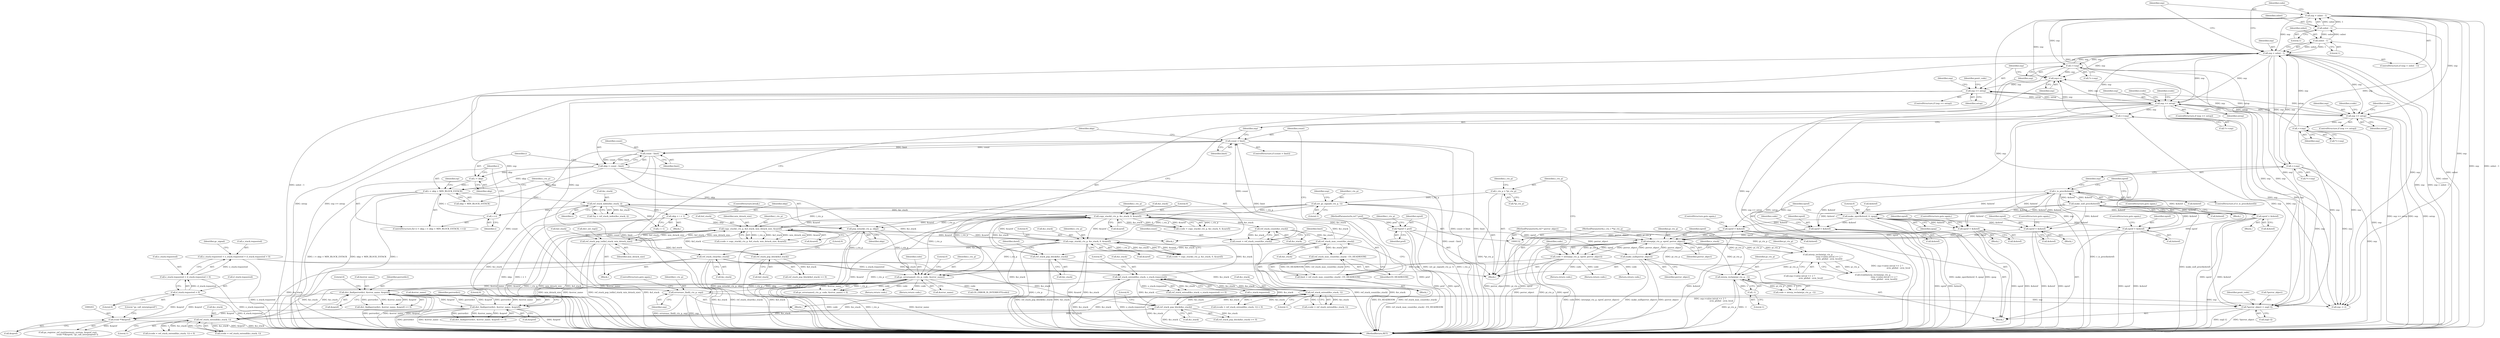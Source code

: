 digraph "0_ghostscript_b575e1ec42cc86f6a58c603f2a88fcc2af699cc8@array" {
"1000284" [label="(Call,*perror_object = osp[-1])"];
"1000376" [label="(Call,osp = osbot - 1)"];
"1000378" [label="(Call,osbot - 1)"];
"1000373" [label="(Call,osbot - 1)"];
"1000598" [label="(Call,++osp)"];
"1000371" [label="(Call,osp < osbot - 1)"];
"1000567" [label="(Call,++osp)"];
"1000448" [label="(Call,osp >= ostop)"];
"1000688" [label="(Call,osp >= ostop)"];
"1000685" [label="(Call,osp++)"];
"1000423" [label="(Call,++osp)"];
"1000386" [label="(Call,osp >= ostop)"];
"1000541" [label="(Call,++osp)"];
"1000703" [label="(Call,errorexec_find(i_ctx_p, osp))"];
"1000628" [label="(Call,gs_errorname(i_ctx_p, code, &error_name))"];
"1000403" [label="(Call,copy_stack(i_ctx_p, &d_stack, min_dstack_size, &saref))"];
"1000263" [label="(Call,set_gc_signal(i_ctx_p, 1))"];
"1000234" [label="(Call,i_ctx_p = *pi_ctx_p)"];
"1000430" [label="(Call,ref_stack_pop_block(&d_stack))"];
"1000416" [label="(Call,ref_stack_pop_to(&d_stack, min_dstack_size))"];
"1000465" [label="(Call,copy_stack(i_ctx_p, &e_stack, 0, &saref))"];
"1000325" [label="(Call,ref_stack_pop_block(&e_stack))"];
"1000520" [label="(Call,ref_stack_index(&e_stack, i))"];
"1000489" [label="(Call,ref_stack_max_count(&e_stack))"];
"1000482" [label="(Call,ref_stack_count(&e_stack))"];
"1000509" [label="(Call,i < skip + MIN_BLOCK_ESTACK)"];
"1000506" [label="(Call,i = skip)"];
"1000499" [label="(Call,skip = count - limit)"];
"1000501" [label="(Call,count - limit)"];
"1000494" [label="(Call,count > limit)"];
"1000480" [label="(Call,count = ref_stack_count(&e_stack))"];
"1000486" [label="(Call,limit = ref_stack_max_count(&e_stack) - ES_HEADROOM)"];
"1000488" [label="(Call,ref_stack_max_count(&e_stack) - ES_HEADROOM)"];
"1000514" [label="(Call,++i)"];
"1000580" [label="(Call,copy_stack(i_ctx_p, &o_stack, 0, &saref))"];
"1000548" [label="(Call,ref_stack_extend(&o_stack, o_stack.requested))"];
"1000456" [label="(Call,ref_stack_extend(&o_stack, 1))"];
"1000593" [label="(Call,ref_stack_clear(&o_stack))"];
"1000605" [label="(Call,ref_stack_pop_block(&o_stack))"];
"1000394" [label="(Call,ref_stack_extend(&o_stack, 1))"];
"1000176" [label="(Call,o_stack.requested = e_stack.requested = d_stack.requested = 0)"];
"1000180" [label="(Call,e_stack.requested = d_stack.requested = 0)"];
"1000184" [label="(Call,d_stack.requested = 0)"];
"1000536" [label="(Call,pop_estack(i_ctx_p, skip))"];
"1000530" [label="(Call,skip = i + 1)"];
"1000228" [label="(Call,code = interp(pi_ctx_p, epref, perror_object))"];
"1000230" [label="(Call,interp(pi_ctx_p, epref, perror_object))"];
"1000209" [label="(Call,interp_reclaim(pi_ctx_p, -1))"];
"1000340" [label="(Call,interp_reclaim(pi_ctx_p,\n                                  (osp->value.intval == 2 ?\n                                   avm_global : avm_local)))"];
"1000133" [label="(MethodParameterIn,i_ctx_t **pi_ctx_p)"];
"1000211" [label="(Call,-1)"];
"1000332" [label="(Call,epref = &doref)"];
"1000570" [label="(Call,make_null_proc(&doref))"];
"1000561" [label="(Call,r_is_proc(&doref))"];
"1000356" [label="(Call,make_oper(&doref, 0, zpop))"];
"1000676" [label="(Call,epref = &doref)"];
"1000140" [label="(Call,*epref = pref)"];
"1000134" [label="(MethodParameterIn,ref * pref)"];
"1000361" [label="(Call,epref = &doref)"];
"1000440" [label="(Call,epref = &doref)"];
"1000573" [label="(Call,epref = &doref)"];
"1000614" [label="(Call,epref = &doref)"];
"1000174" [label="(Call,make_null(perror_object))"];
"1000137" [label="(MethodParameterIn,ref * perror_object)"];
"1000647" [label="(Call,dict_find(perrordict, &error_name, &epref))"];
"1000663" [label="(Call,dict_find(perrordict, &error_name, &epref))"];
"1000202" [label="(Call,(void **)&epref)"];
"1000423" [label="(Call,++osp)"];
"1000678" [label="(Call,&doref)"];
"1000624" [label="(Return,return code;)"];
"1000263" [label="(Call,set_gc_signal(i_ctx_p, 1))"];
"1000598" [label="(Call,++osp)"];
"1000501" [label="(Call,count - limit)"];
"1000357" [label="(Call,&doref)"];
"1000422" [label="(Call,*++osp)"];
"1000478" [label="(Block,)"];
"1000191" [label="(Identifier,gc_signal)"];
"1000371" [label="(Call,osp < osbot - 1)"];
"1000393" [label="(Identifier,ccode)"];
"1000707" [label="(MethodReturn,RET)"];
"1000604" [label="(Call,ref_stack_pop_block(&o_stack) >= 0)"];
"1000378" [label="(Call,osbot - 1)"];
"1000392" [label="(Call,ccode = ref_stack_extend(&o_stack, 1))"];
"1000538" [label="(Identifier,skip)"];
"1000482" [label="(Call,ref_stack_count(&e_stack))"];
"1000448" [label="(Call,osp >= ostop)"];
"1000686" [label="(Identifier,osp)"];
"1000618" [label="(ControlStructure,goto again;)"];
"1000176" [label="(Call,o_stack.requested = e_stack.requested = d_stack.requested = 0)"];
"1000360" [label="(Identifier,zpop)"];
"1000682" [label="(Call,GS_ERROR_IS_INTERRUPT(code))"];
"1000232" [label="(Identifier,epref)"];
"1000490" [label="(Call,&e_stack)"];
"1000394" [label="(Call,ref_stack_extend(&o_stack, 1))"];
"1000542" [label="(Identifier,osp)"];
"1000584" [label="(Literal,0)"];
"1000229" [label="(Identifier,code)"];
"1000577" [label="(ControlStructure,goto again;)"];
"1000529" [label="(Block,)"];
"1000377" [label="(Identifier,osp)"];
"1000275" [label="(Block,)"];
"1000605" [label="(Call,ref_stack_pop_block(&o_stack))"];
"1000514" [label="(Call,++i)"];
"1000281" [label="(Return,return code;)"];
"1000407" [label="(Identifier,min_dstack_size)"];
"1000704" [label="(Identifier,i_ctx_p)"];
"1000134" [label="(MethodParameterIn,ref * pref)"];
"1000391" [label="(Call,(ccode = ref_stack_extend(&o_stack, 1)) < 0)"];
"1000689" [label="(Identifier,osp)"];
"1000440" [label="(Call,epref = &doref)"];
"1000230" [label="(Call,interp(pi_ctx_p, epref, perror_object))"];
"1000419" [label="(Identifier,min_dstack_size)"];
"1000614" [label="(Call,epref = &doref)"];
"1000469" [label="(Literal,0)"];
"1000677" [label="(Identifier,epref)"];
"1000537" [label="(Identifier,i_ctx_p)"];
"1000582" [label="(Call,&o_stack)"];
"1000487" [label="(Identifier,limit)"];
"1000463" [label="(Call,ccode = copy_stack(i_ctx_p, &e_stack, 0, &saref))"];
"1000663" [label="(Call,dict_find(perrordict, &error_name, &epref))"];
"1000212" [label="(Literal,1)"];
"1000508" [label="(Identifier,skip)"];
"1000356" [label="(Call,make_oper(&doref, 0, zpop))"];
"1000380" [label="(Literal,1)"];
"1000495" [label="(Identifier,count)"];
"1000540" [label="(Call,*++osp)"];
"1000228" [label="(Call,code = interp(pi_ctx_p, epref, perror_object))"];
"1000549" [label="(Call,&o_stack)"];
"1000449" [label="(Identifier,osp)"];
"1000594" [label="(Call,&o_stack)"];
"1000580" [label="(Call,copy_stack(i_ctx_p, &o_stack, 0, &saref))"];
"1000515" [label="(Identifier,i)"];
"1000493" [label="(ControlStructure,if (count > limit))"];
"1000293" [label="(Identifier,pexit_code)"];
"1000676" [label="(Call,epref = &doref)"];
"1000531" [label="(Identifier,skip)"];
"1000361" [label="(Call,epref = &doref)"];
"1000570" [label="(Call,make_null_proc(&doref))"];
"1000497" [label="(Block,)"];
"1000185" [label="(Call,d_stack.requested)"];
"1000382" [label="(Identifier,code)"];
"1000374" [label="(Identifier,osbot)"];
"1000627" [label="(Call,gs_errorname(i_ctx_p, code, &error_name) < 0)"];
"1000518" [label="(Call,*ep = ref_stack_index(&e_stack, i))"];
"1000430" [label="(Call,ref_stack_pop_block(&d_stack))"];
"1000454" [label="(Call,ccode = ref_stack_extend(&o_stack, 1))"];
"1000340" [label="(Call,interp_reclaim(pi_ctx_p,\n                                  (osp->value.intval == 2 ?\n                                   avm_global : avm_local)))"];
"1000373" [label="(Call,osbot - 1)"];
"1000243" [label="(Identifier,i_ctx_p)"];
"1000532" [label="(Call,i + 1)"];
"1000649" [label="(Call,&error_name)"];
"1000142" [label="(Identifier,pref)"];
"1000599" [label="(Identifier,osp)"];
"1000177" [label="(Call,o_stack.requested)"];
"1000376" [label="(Call,osp = osbot - 1)"];
"1000687" [label="(ControlStructure,if (osp >= ostop))"];
"1000499" [label="(Call,skip = count - limit)"];
"1000211" [label="(Call,-1)"];
"1000647" [label="(Call,dict_find(perrordict, &error_name, &epref))"];
"1000555" [label="(Block,)"];
"1000236" [label="(Call,*pi_ctx_p)"];
"1000541" [label="(Call,++osp)"];
"1000140" [label="(Call,*epref = pref)"];
"1000536" [label="(Call,pop_estack(i_ctx_p, skip))"];
"1000535" [label="(ControlStructure,break;)"];
"1000574" [label="(Identifier,epref)"];
"1000456" [label="(Call,ref_stack_extend(&o_stack, 1))"];
"1000464" [label="(Identifier,ccode)"];
"1000329" [label="(Identifier,doref)"];
"1000669" [label="(Literal,0)"];
"1000174" [label="(Call,make_null(perror_object))"];
"1000530" [label="(Call,skip = i + 1)"];
"1000417" [label="(Call,&d_stack)"];
"1000363" [label="(Call,&doref)"];
"1000510" [label="(Identifier,i)"];
"1000523" [label="(Identifier,i)"];
"1000503" [label="(Identifier,limit)"];
"1000184" [label="(Call,d_stack.requested = 0)"];
"1000385" [label="(ControlStructure,if (osp >= ostop))"];
"1000359" [label="(Literal,0)"];
"1000141" [label="(Identifier,epref)"];
"1000434" [label="(Block,)"];
"1000568" [label="(Identifier,osp)"];
"1000233" [label="(Identifier,perror_object)"];
"1000284" [label="(Call,*perror_object = osp[-1])"];
"1000597" [label="(Call,*++osp)"];
"1000375" [label="(Literal,1)"];
"1000575" [label="(Call,&doref)"];
"1000151" [label="(Identifier,i_ctx_p)"];
"1000287" [label="(Call,osp[-1])"];
"1000488" [label="(Call,ref_stack_max_count(&e_stack) - ES_HEADROOM)"];
"1000551" [label="(Call,o_stack.requested)"];
"1000566" [label="(Call,*++osp)"];
"1000362" [label="(Identifier,epref)"];
"1000207" [label="(Call,code = interp_reclaim(pi_ctx_p, -1))"];
"1000235" [label="(Identifier,i_ctx_p)"];
"1000332" [label="(Call,epref = &doref)"];
"1000483" [label="(Call,&e_stack)"];
"1000333" [label="(Identifier,epref)"];
"1000231" [label="(Identifier,pi_ctx_p)"];
"1000342" [label="(Call,osp->value.intval == 2 ?\n                                   avm_global : avm_local)"];
"1000387" [label="(Identifier,osp)"];
"1000646" [label="(Call,dict_find(perrordict, &error_name, &epref) <= 0)"];
"1000634" [label="(Return,return code;)"];
"1000662" [label="(Call,dict_find(perrordict, &error_name, &epref) <= 0)"];
"1000630" [label="(Identifier,code)"];
"1000268" [label="(Identifier,esp)"];
"1000507" [label="(Identifier,i)"];
"1000403" [label="(Call,copy_stack(i_ctx_p, &d_stack, min_dstack_size, &saref))"];
"1000401" [label="(Call,ccode = copy_stack(i_ctx_p, &d_stack, min_dstack_size, &saref))"];
"1000138" [label="(Block,)"];
"1000470" [label="(Call,&saref)"];
"1000520" [label="(Call,ref_stack_index(&e_stack, i))"];
"1000457" [label="(Call,&o_stack)"];
"1000492" [label="(Identifier,ES_HEADROOM)"];
"1000494" [label="(Call,count > limit)"];
"1000370" [label="(ControlStructure,if (osp < osbot - 1))"];
"1000608" [label="(Literal,0)"];
"1000651" [label="(Call,&epref)"];
"1000667" [label="(Call,&epref)"];
"1000615" [label="(Identifier,epref)"];
"1000690" [label="(Identifier,ostop)"];
"1000688" [label="(Call,osp >= ostop)"];
"1000424" [label="(Identifier,osp)"];
"1000481" [label="(Identifier,count)"];
"1000606" [label="(Call,&o_stack)"];
"1000609" [label="(Block,)"];
"1000496" [label="(Identifier,limit)"];
"1000395" [label="(Call,&o_stack)"];
"1000628" [label="(Call,gs_errorname(i_ctx_p, code, &error_name))"];
"1000209" [label="(Call,interp_reclaim(pi_ctx_p, -1))"];
"1000450" [label="(Identifier,ostop)"];
"1000480" [label="(Call,count = ref_stack_count(&e_stack))"];
"1000648" [label="(Identifier,perrordict)"];
"1000188" [label="(Literal,0)"];
"1000181" [label="(Call,e_stack.requested)"];
"1000264" [label="(Identifier,i_ctx_p)"];
"1000338" [label="(Call,(void)interp_reclaim(pi_ctx_p,\n                                  (osp->value.intval == 2 ?\n                                   avm_global : avm_local)))"];
"1000585" [label="(Call,&saref)"];
"1000564" [label="(Block,)"];
"1000206" [label="(Literal,\"gs_call_interp(epref)\")"];
"1000547" [label="(Call,ref_stack_extend(&o_stack, o_stack.requested) >= 0)"];
"1000567" [label="(Call,++osp)"];
"1000466" [label="(Identifier,i_ctx_p)"];
"1000519" [label="(Identifier,ep)"];
"1000429" [label="(Call,ref_stack_pop_block(&d_stack) >= 0)"];
"1000633" [label="(Literal,0)"];
"1000467" [label="(Call,&e_stack)"];
"1000560" [label="(ControlStructure,if (r_is_proc(&doref)))"];
"1000700" [label="(Identifier,osp)"];
"1000325" [label="(Call,ref_stack_pop_block(&e_stack))"];
"1000581" [label="(Identifier,i_ctx_p)"];
"1000453" [label="(Call,(ccode = ref_stack_extend(&o_stack, 1)) < 0)"];
"1000431" [label="(Call,&d_stack)"];
"1000180" [label="(Call,e_stack.requested = d_stack.requested = 0)"];
"1000665" [label="(Call,&error_name)"];
"1000509" [label="(Call,i < skip + MIN_BLOCK_ESTACK)"];
"1000137" [label="(MethodParameterIn,ref * perror_object)"];
"1000578" [label="(Call,ccode = copy_stack(i_ctx_p, &o_stack, 0, &saref))"];
"1000234" [label="(Call,i_ctx_p = *pi_ctx_p)"];
"1000388" [label="(Identifier,ostop)"];
"1000202" [label="(Call,(void **)&epref)"];
"1000653" [label="(Literal,0)"];
"1000486" [label="(Call,limit = ref_stack_max_count(&e_stack) - ES_HEADROOM)"];
"1000683" [label="(Identifier,code)"];
"1000198" [label="(Call,gs_register_ref_root(imemory_system, &epref_root,\n                             (void **)&epref, \"gs_call_interp(epref)\"))"];
"1000705" [label="(Identifier,osp)"];
"1000459" [label="(Literal,1)"];
"1000397" [label="(Literal,1)"];
"1000326" [label="(Call,&e_stack)"];
"1000386" [label="(Call,osp >= ostop)"];
"1000706" [label="(ControlStructure,goto again;)"];
"1000265" [label="(Literal,1)"];
"1000433" [label="(Literal,0)"];
"1000554" [label="(Literal,0)"];
"1000365" [label="(ControlStructure,goto again;)"];
"1000175" [label="(Identifier,perror_object)"];
"1000562" [label="(Call,&doref)"];
"1000416" [label="(Call,ref_stack_pop_to(&d_stack, min_dstack_size))"];
"1000465" [label="(Call,copy_stack(i_ctx_p, &e_stack, 0, &saref))"];
"1000204" [label="(Call,&epref)"];
"1000500" [label="(Identifier,skip)"];
"1000447" [label="(ControlStructure,if (osp >= ostop))"];
"1000616" [label="(Call,&doref)"];
"1000506" [label="(Call,i = skip)"];
"1000664" [label="(Identifier,perrordict)"];
"1000402" [label="(Identifier,ccode)"];
"1000334" [label="(Call,&doref)"];
"1000444" [label="(ControlStructure,goto again;)"];
"1000383" [label="(Block,)"];
"1000489" [label="(Call,ref_stack_max_count(&e_stack))"];
"1000685" [label="(Call,osp++)"];
"1000670" [label="(Return,return code;)"];
"1000511" [label="(Call,skip + MIN_BLOCK_ESTACK)"];
"1000502" [label="(Identifier,count)"];
"1000571" [label="(Call,&doref)"];
"1000210" [label="(Identifier,pi_ctx_p)"];
"1000133" [label="(MethodParameterIn,i_ctx_t **pi_ctx_p)"];
"1000593" [label="(Call,ref_stack_clear(&o_stack))"];
"1000372" [label="(Identifier,osp)"];
"1000694" [label="(Identifier,pexit_code)"];
"1000404" [label="(Identifier,i_ctx_p)"];
"1000341" [label="(Identifier,pi_ctx_p)"];
"1000631" [label="(Call,&error_name)"];
"1000178" [label="(Identifier,o_stack)"];
"1000301" [label="(Call,osp -= 2)"];
"1000408" [label="(Call,&saref)"];
"1000548" [label="(Call,ref_stack_extend(&o_stack, o_stack.requested))"];
"1000703" [label="(Call,errorexec_find(i_ctx_p, osp))"];
"1000573" [label="(Call,epref = &doref)"];
"1000442" [label="(Call,&doref)"];
"1000379" [label="(Identifier,osbot)"];
"1000285" [label="(Call,*perror_object)"];
"1000561" [label="(Call,r_is_proc(&doref))"];
"1000505" [label="(ControlStructure,for (i = skip; i < skip + MIN_BLOCK_ESTACK; ++i))"];
"1000336" [label="(ControlStructure,goto again;)"];
"1000684" [label="(Block,)"];
"1000521" [label="(Call,&e_stack)"];
"1000629" [label="(Identifier,i_ctx_p)"];
"1000420" [label="(Call,dict_set_top())"];
"1000441" [label="(Identifier,epref)"];
"1000368" [label="(Return,return code;)"];
"1000455" [label="(Identifier,ccode)"];
"1000405" [label="(Call,&d_stack)"];
"1000284" -> "1000275"  [label="AST: "];
"1000284" -> "1000287"  [label="CFG: "];
"1000285" -> "1000284"  [label="AST: "];
"1000287" -> "1000284"  [label="AST: "];
"1000293" -> "1000284"  [label="CFG: "];
"1000284" -> "1000707"  [label="DDG: *perror_object"];
"1000284" -> "1000707"  [label="DDG: osp[-1]"];
"1000376" -> "1000284"  [label="DDG: osp"];
"1000598" -> "1000284"  [label="DDG: osp"];
"1000567" -> "1000284"  [label="DDG: osp"];
"1000448" -> "1000284"  [label="DDG: osp"];
"1000541" -> "1000284"  [label="DDG: osp"];
"1000371" -> "1000284"  [label="DDG: osp"];
"1000423" -> "1000284"  [label="DDG: osp"];
"1000703" -> "1000284"  [label="DDG: osp"];
"1000376" -> "1000370"  [label="AST: "];
"1000376" -> "1000378"  [label="CFG: "];
"1000377" -> "1000376"  [label="AST: "];
"1000378" -> "1000376"  [label="AST: "];
"1000382" -> "1000376"  [label="CFG: "];
"1000376" -> "1000707"  [label="DDG: osp"];
"1000376" -> "1000707"  [label="DDG: osbot - 1"];
"1000376" -> "1000301"  [label="DDG: osp"];
"1000376" -> "1000371"  [label="DDG: osp"];
"1000378" -> "1000376"  [label="DDG: osbot"];
"1000378" -> "1000376"  [label="DDG: 1"];
"1000376" -> "1000386"  [label="DDG: osp"];
"1000376" -> "1000448"  [label="DDG: osp"];
"1000376" -> "1000567"  [label="DDG: osp"];
"1000376" -> "1000598"  [label="DDG: osp"];
"1000376" -> "1000685"  [label="DDG: osp"];
"1000378" -> "1000380"  [label="CFG: "];
"1000379" -> "1000378"  [label="AST: "];
"1000380" -> "1000378"  [label="AST: "];
"1000378" -> "1000707"  [label="DDG: osbot"];
"1000378" -> "1000373"  [label="DDG: osbot"];
"1000373" -> "1000378"  [label="DDG: osbot"];
"1000373" -> "1000371"  [label="AST: "];
"1000373" -> "1000375"  [label="CFG: "];
"1000374" -> "1000373"  [label="AST: "];
"1000375" -> "1000373"  [label="AST: "];
"1000371" -> "1000373"  [label="CFG: "];
"1000373" -> "1000707"  [label="DDG: osbot"];
"1000373" -> "1000371"  [label="DDG: osbot"];
"1000373" -> "1000371"  [label="DDG: 1"];
"1000598" -> "1000597"  [label="AST: "];
"1000598" -> "1000599"  [label="CFG: "];
"1000599" -> "1000598"  [label="AST: "];
"1000597" -> "1000598"  [label="CFG: "];
"1000598" -> "1000707"  [label="DDG: osp"];
"1000598" -> "1000301"  [label="DDG: osp"];
"1000598" -> "1000371"  [label="DDG: osp"];
"1000371" -> "1000598"  [label="DDG: osp"];
"1000598" -> "1000685"  [label="DDG: osp"];
"1000371" -> "1000370"  [label="AST: "];
"1000372" -> "1000371"  [label="AST: "];
"1000377" -> "1000371"  [label="CFG: "];
"1000382" -> "1000371"  [label="CFG: "];
"1000371" -> "1000707"  [label="DDG: osbot - 1"];
"1000371" -> "1000707"  [label="DDG: osp"];
"1000371" -> "1000707"  [label="DDG: osp < osbot - 1"];
"1000371" -> "1000301"  [label="DDG: osp"];
"1000567" -> "1000371"  [label="DDG: osp"];
"1000448" -> "1000371"  [label="DDG: osp"];
"1000541" -> "1000371"  [label="DDG: osp"];
"1000423" -> "1000371"  [label="DDG: osp"];
"1000703" -> "1000371"  [label="DDG: osp"];
"1000371" -> "1000386"  [label="DDG: osp"];
"1000371" -> "1000448"  [label="DDG: osp"];
"1000371" -> "1000567"  [label="DDG: osp"];
"1000371" -> "1000685"  [label="DDG: osp"];
"1000567" -> "1000566"  [label="AST: "];
"1000567" -> "1000568"  [label="CFG: "];
"1000568" -> "1000567"  [label="AST: "];
"1000566" -> "1000567"  [label="CFG: "];
"1000567" -> "1000707"  [label="DDG: osp"];
"1000567" -> "1000301"  [label="DDG: osp"];
"1000448" -> "1000447"  [label="AST: "];
"1000448" -> "1000450"  [label="CFG: "];
"1000449" -> "1000448"  [label="AST: "];
"1000450" -> "1000448"  [label="AST: "];
"1000455" -> "1000448"  [label="CFG: "];
"1000464" -> "1000448"  [label="CFG: "];
"1000448" -> "1000707"  [label="DDG: ostop"];
"1000448" -> "1000707"  [label="DDG: osp"];
"1000448" -> "1000707"  [label="DDG: osp >= ostop"];
"1000448" -> "1000301"  [label="DDG: osp"];
"1000448" -> "1000386"  [label="DDG: ostop"];
"1000688" -> "1000448"  [label="DDG: ostop"];
"1000386" -> "1000448"  [label="DDG: ostop"];
"1000448" -> "1000541"  [label="DDG: osp"];
"1000448" -> "1000685"  [label="DDG: osp"];
"1000448" -> "1000688"  [label="DDG: ostop"];
"1000688" -> "1000687"  [label="AST: "];
"1000688" -> "1000690"  [label="CFG: "];
"1000689" -> "1000688"  [label="AST: "];
"1000690" -> "1000688"  [label="AST: "];
"1000694" -> "1000688"  [label="CFG: "];
"1000700" -> "1000688"  [label="CFG: "];
"1000688" -> "1000707"  [label="DDG: ostop"];
"1000688" -> "1000707"  [label="DDG: osp >= ostop"];
"1000688" -> "1000386"  [label="DDG: ostop"];
"1000685" -> "1000688"  [label="DDG: osp"];
"1000386" -> "1000688"  [label="DDG: ostop"];
"1000688" -> "1000703"  [label="DDG: osp"];
"1000685" -> "1000684"  [label="AST: "];
"1000685" -> "1000686"  [label="CFG: "];
"1000686" -> "1000685"  [label="AST: "];
"1000689" -> "1000685"  [label="CFG: "];
"1000423" -> "1000685"  [label="DDG: osp"];
"1000541" -> "1000685"  [label="DDG: osp"];
"1000423" -> "1000422"  [label="AST: "];
"1000423" -> "1000424"  [label="CFG: "];
"1000424" -> "1000423"  [label="AST: "];
"1000422" -> "1000423"  [label="CFG: "];
"1000423" -> "1000707"  [label="DDG: osp"];
"1000423" -> "1000301"  [label="DDG: osp"];
"1000386" -> "1000423"  [label="DDG: osp"];
"1000386" -> "1000385"  [label="AST: "];
"1000386" -> "1000388"  [label="CFG: "];
"1000387" -> "1000386"  [label="AST: "];
"1000388" -> "1000386"  [label="AST: "];
"1000393" -> "1000386"  [label="CFG: "];
"1000402" -> "1000386"  [label="CFG: "];
"1000386" -> "1000707"  [label="DDG: ostop"];
"1000386" -> "1000707"  [label="DDG: osp"];
"1000386" -> "1000707"  [label="DDG: osp >= ostop"];
"1000541" -> "1000540"  [label="AST: "];
"1000541" -> "1000542"  [label="CFG: "];
"1000542" -> "1000541"  [label="AST: "];
"1000540" -> "1000541"  [label="CFG: "];
"1000541" -> "1000707"  [label="DDG: osp"];
"1000541" -> "1000301"  [label="DDG: osp"];
"1000703" -> "1000684"  [label="AST: "];
"1000703" -> "1000705"  [label="CFG: "];
"1000704" -> "1000703"  [label="AST: "];
"1000705" -> "1000703"  [label="AST: "];
"1000706" -> "1000703"  [label="CFG: "];
"1000703" -> "1000707"  [label="DDG: osp"];
"1000703" -> "1000707"  [label="DDG: errorexec_find(i_ctx_p, osp)"];
"1000703" -> "1000301"  [label="DDG: osp"];
"1000628" -> "1000703"  [label="DDG: i_ctx_p"];
"1000628" -> "1000627"  [label="AST: "];
"1000628" -> "1000631"  [label="CFG: "];
"1000629" -> "1000628"  [label="AST: "];
"1000630" -> "1000628"  [label="AST: "];
"1000631" -> "1000628"  [label="AST: "];
"1000633" -> "1000628"  [label="CFG: "];
"1000628" -> "1000707"  [label="DDG: code"];
"1000628" -> "1000707"  [label="DDG: i_ctx_p"];
"1000628" -> "1000707"  [label="DDG: &error_name"];
"1000628" -> "1000627"  [label="DDG: i_ctx_p"];
"1000628" -> "1000627"  [label="DDG: code"];
"1000628" -> "1000627"  [label="DDG: &error_name"];
"1000403" -> "1000628"  [label="DDG: i_ctx_p"];
"1000263" -> "1000628"  [label="DDG: i_ctx_p"];
"1000580" -> "1000628"  [label="DDG: i_ctx_p"];
"1000536" -> "1000628"  [label="DDG: i_ctx_p"];
"1000465" -> "1000628"  [label="DDG: i_ctx_p"];
"1000228" -> "1000628"  [label="DDG: code"];
"1000647" -> "1000628"  [label="DDG: &error_name"];
"1000663" -> "1000628"  [label="DDG: &error_name"];
"1000628" -> "1000634"  [label="DDG: code"];
"1000628" -> "1000647"  [label="DDG: &error_name"];
"1000628" -> "1000670"  [label="DDG: code"];
"1000628" -> "1000682"  [label="DDG: code"];
"1000403" -> "1000401"  [label="AST: "];
"1000403" -> "1000408"  [label="CFG: "];
"1000404" -> "1000403"  [label="AST: "];
"1000405" -> "1000403"  [label="AST: "];
"1000407" -> "1000403"  [label="AST: "];
"1000408" -> "1000403"  [label="AST: "];
"1000401" -> "1000403"  [label="CFG: "];
"1000403" -> "1000707"  [label="DDG: &d_stack"];
"1000403" -> "1000707"  [label="DDG: i_ctx_p"];
"1000403" -> "1000707"  [label="DDG: min_dstack_size"];
"1000403" -> "1000707"  [label="DDG: &saref"];
"1000403" -> "1000401"  [label="DDG: i_ctx_p"];
"1000403" -> "1000401"  [label="DDG: &d_stack"];
"1000403" -> "1000401"  [label="DDG: min_dstack_size"];
"1000403" -> "1000401"  [label="DDG: &saref"];
"1000263" -> "1000403"  [label="DDG: i_ctx_p"];
"1000430" -> "1000403"  [label="DDG: &d_stack"];
"1000416" -> "1000403"  [label="DDG: &d_stack"];
"1000416" -> "1000403"  [label="DDG: min_dstack_size"];
"1000465" -> "1000403"  [label="DDG: &saref"];
"1000580" -> "1000403"  [label="DDG: &saref"];
"1000403" -> "1000416"  [label="DDG: &d_stack"];
"1000403" -> "1000416"  [label="DDG: min_dstack_size"];
"1000403" -> "1000465"  [label="DDG: &saref"];
"1000403" -> "1000580"  [label="DDG: &saref"];
"1000263" -> "1000138"  [label="AST: "];
"1000263" -> "1000265"  [label="CFG: "];
"1000264" -> "1000263"  [label="AST: "];
"1000265" -> "1000263"  [label="AST: "];
"1000268" -> "1000263"  [label="CFG: "];
"1000263" -> "1000707"  [label="DDG: set_gc_signal(i_ctx_p, 1)"];
"1000263" -> "1000707"  [label="DDG: i_ctx_p"];
"1000234" -> "1000263"  [label="DDG: i_ctx_p"];
"1000263" -> "1000465"  [label="DDG: i_ctx_p"];
"1000263" -> "1000580"  [label="DDG: i_ctx_p"];
"1000234" -> "1000138"  [label="AST: "];
"1000234" -> "1000236"  [label="CFG: "];
"1000235" -> "1000234"  [label="AST: "];
"1000236" -> "1000234"  [label="AST: "];
"1000243" -> "1000234"  [label="CFG: "];
"1000234" -> "1000707"  [label="DDG: *pi_ctx_p"];
"1000430" -> "1000429"  [label="AST: "];
"1000430" -> "1000431"  [label="CFG: "];
"1000431" -> "1000430"  [label="AST: "];
"1000433" -> "1000430"  [label="CFG: "];
"1000430" -> "1000707"  [label="DDG: &d_stack"];
"1000430" -> "1000429"  [label="DDG: &d_stack"];
"1000416" -> "1000430"  [label="DDG: &d_stack"];
"1000416" -> "1000383"  [label="AST: "];
"1000416" -> "1000419"  [label="CFG: "];
"1000417" -> "1000416"  [label="AST: "];
"1000419" -> "1000416"  [label="AST: "];
"1000420" -> "1000416"  [label="CFG: "];
"1000416" -> "1000707"  [label="DDG: ref_stack_pop_to(&d_stack, min_dstack_size)"];
"1000416" -> "1000707"  [label="DDG: &d_stack"];
"1000416" -> "1000707"  [label="DDG: min_dstack_size"];
"1000465" -> "1000463"  [label="AST: "];
"1000465" -> "1000470"  [label="CFG: "];
"1000466" -> "1000465"  [label="AST: "];
"1000467" -> "1000465"  [label="AST: "];
"1000469" -> "1000465"  [label="AST: "];
"1000470" -> "1000465"  [label="AST: "];
"1000463" -> "1000465"  [label="CFG: "];
"1000465" -> "1000707"  [label="DDG: &e_stack"];
"1000465" -> "1000707"  [label="DDG: &saref"];
"1000465" -> "1000707"  [label="DDG: i_ctx_p"];
"1000465" -> "1000463"  [label="DDG: i_ctx_p"];
"1000465" -> "1000463"  [label="DDG: &e_stack"];
"1000465" -> "1000463"  [label="DDG: 0"];
"1000465" -> "1000463"  [label="DDG: &saref"];
"1000325" -> "1000465"  [label="DDG: &e_stack"];
"1000520" -> "1000465"  [label="DDG: &e_stack"];
"1000489" -> "1000465"  [label="DDG: &e_stack"];
"1000580" -> "1000465"  [label="DDG: &saref"];
"1000465" -> "1000482"  [label="DDG: &e_stack"];
"1000465" -> "1000536"  [label="DDG: i_ctx_p"];
"1000465" -> "1000580"  [label="DDG: &saref"];
"1000325" -> "1000275"  [label="AST: "];
"1000325" -> "1000326"  [label="CFG: "];
"1000326" -> "1000325"  [label="AST: "];
"1000329" -> "1000325"  [label="CFG: "];
"1000325" -> "1000707"  [label="DDG: &e_stack"];
"1000325" -> "1000707"  [label="DDG: ref_stack_pop_block(&e_stack)"];
"1000520" -> "1000325"  [label="DDG: &e_stack"];
"1000489" -> "1000325"  [label="DDG: &e_stack"];
"1000520" -> "1000518"  [label="AST: "];
"1000520" -> "1000523"  [label="CFG: "];
"1000521" -> "1000520"  [label="AST: "];
"1000523" -> "1000520"  [label="AST: "];
"1000518" -> "1000520"  [label="CFG: "];
"1000520" -> "1000707"  [label="DDG: &e_stack"];
"1000520" -> "1000514"  [label="DDG: i"];
"1000520" -> "1000518"  [label="DDG: &e_stack"];
"1000520" -> "1000518"  [label="DDG: i"];
"1000489" -> "1000520"  [label="DDG: &e_stack"];
"1000509" -> "1000520"  [label="DDG: i"];
"1000520" -> "1000530"  [label="DDG: i"];
"1000520" -> "1000532"  [label="DDG: i"];
"1000489" -> "1000488"  [label="AST: "];
"1000489" -> "1000490"  [label="CFG: "];
"1000490" -> "1000489"  [label="AST: "];
"1000492" -> "1000489"  [label="CFG: "];
"1000489" -> "1000707"  [label="DDG: &e_stack"];
"1000489" -> "1000488"  [label="DDG: &e_stack"];
"1000482" -> "1000489"  [label="DDG: &e_stack"];
"1000482" -> "1000480"  [label="AST: "];
"1000482" -> "1000483"  [label="CFG: "];
"1000483" -> "1000482"  [label="AST: "];
"1000480" -> "1000482"  [label="CFG: "];
"1000482" -> "1000480"  [label="DDG: &e_stack"];
"1000509" -> "1000505"  [label="AST: "];
"1000509" -> "1000511"  [label="CFG: "];
"1000510" -> "1000509"  [label="AST: "];
"1000511" -> "1000509"  [label="AST: "];
"1000519" -> "1000509"  [label="CFG: "];
"1000537" -> "1000509"  [label="CFG: "];
"1000509" -> "1000707"  [label="DDG: i < skip + MIN_BLOCK_ESTACK"];
"1000509" -> "1000707"  [label="DDG: skip + MIN_BLOCK_ESTACK"];
"1000509" -> "1000707"  [label="DDG: i"];
"1000506" -> "1000509"  [label="DDG: i"];
"1000514" -> "1000509"  [label="DDG: i"];
"1000499" -> "1000509"  [label="DDG: skip"];
"1000506" -> "1000505"  [label="AST: "];
"1000506" -> "1000508"  [label="CFG: "];
"1000507" -> "1000506"  [label="AST: "];
"1000508" -> "1000506"  [label="AST: "];
"1000510" -> "1000506"  [label="CFG: "];
"1000499" -> "1000506"  [label="DDG: skip"];
"1000499" -> "1000497"  [label="AST: "];
"1000499" -> "1000501"  [label="CFG: "];
"1000500" -> "1000499"  [label="AST: "];
"1000501" -> "1000499"  [label="AST: "];
"1000507" -> "1000499"  [label="CFG: "];
"1000499" -> "1000707"  [label="DDG: count - limit"];
"1000501" -> "1000499"  [label="DDG: count"];
"1000501" -> "1000499"  [label="DDG: limit"];
"1000499" -> "1000511"  [label="DDG: skip"];
"1000499" -> "1000536"  [label="DDG: skip"];
"1000501" -> "1000503"  [label="CFG: "];
"1000502" -> "1000501"  [label="AST: "];
"1000503" -> "1000501"  [label="AST: "];
"1000501" -> "1000707"  [label="DDG: limit"];
"1000501" -> "1000707"  [label="DDG: count"];
"1000494" -> "1000501"  [label="DDG: count"];
"1000494" -> "1000501"  [label="DDG: limit"];
"1000494" -> "1000493"  [label="AST: "];
"1000494" -> "1000496"  [label="CFG: "];
"1000495" -> "1000494"  [label="AST: "];
"1000496" -> "1000494"  [label="AST: "];
"1000500" -> "1000494"  [label="CFG: "];
"1000542" -> "1000494"  [label="CFG: "];
"1000494" -> "1000707"  [label="DDG: count > limit"];
"1000494" -> "1000707"  [label="DDG: limit"];
"1000494" -> "1000707"  [label="DDG: count"];
"1000480" -> "1000494"  [label="DDG: count"];
"1000486" -> "1000494"  [label="DDG: limit"];
"1000480" -> "1000478"  [label="AST: "];
"1000481" -> "1000480"  [label="AST: "];
"1000487" -> "1000480"  [label="CFG: "];
"1000480" -> "1000707"  [label="DDG: ref_stack_count(&e_stack)"];
"1000486" -> "1000478"  [label="AST: "];
"1000486" -> "1000488"  [label="CFG: "];
"1000487" -> "1000486"  [label="AST: "];
"1000488" -> "1000486"  [label="AST: "];
"1000495" -> "1000486"  [label="CFG: "];
"1000486" -> "1000707"  [label="DDG: ref_stack_max_count(&e_stack) - ES_HEADROOM"];
"1000488" -> "1000486"  [label="DDG: ref_stack_max_count(&e_stack)"];
"1000488" -> "1000486"  [label="DDG: ES_HEADROOM"];
"1000488" -> "1000492"  [label="CFG: "];
"1000492" -> "1000488"  [label="AST: "];
"1000488" -> "1000707"  [label="DDG: ref_stack_max_count(&e_stack)"];
"1000488" -> "1000707"  [label="DDG: ES_HEADROOM"];
"1000514" -> "1000505"  [label="AST: "];
"1000514" -> "1000515"  [label="CFG: "];
"1000515" -> "1000514"  [label="AST: "];
"1000510" -> "1000514"  [label="CFG: "];
"1000580" -> "1000578"  [label="AST: "];
"1000580" -> "1000585"  [label="CFG: "];
"1000581" -> "1000580"  [label="AST: "];
"1000582" -> "1000580"  [label="AST: "];
"1000584" -> "1000580"  [label="AST: "];
"1000585" -> "1000580"  [label="AST: "];
"1000578" -> "1000580"  [label="CFG: "];
"1000580" -> "1000707"  [label="DDG: &o_stack"];
"1000580" -> "1000707"  [label="DDG: i_ctx_p"];
"1000580" -> "1000707"  [label="DDG: &saref"];
"1000580" -> "1000578"  [label="DDG: i_ctx_p"];
"1000580" -> "1000578"  [label="DDG: &o_stack"];
"1000580" -> "1000578"  [label="DDG: 0"];
"1000580" -> "1000578"  [label="DDG: &saref"];
"1000548" -> "1000580"  [label="DDG: &o_stack"];
"1000580" -> "1000593"  [label="DDG: &o_stack"];
"1000548" -> "1000547"  [label="AST: "];
"1000548" -> "1000551"  [label="CFG: "];
"1000549" -> "1000548"  [label="AST: "];
"1000551" -> "1000548"  [label="AST: "];
"1000554" -> "1000548"  [label="CFG: "];
"1000548" -> "1000707"  [label="DDG: o_stack.requested"];
"1000548" -> "1000707"  [label="DDG: &o_stack"];
"1000548" -> "1000394"  [label="DDG: &o_stack"];
"1000548" -> "1000456"  [label="DDG: &o_stack"];
"1000548" -> "1000547"  [label="DDG: &o_stack"];
"1000548" -> "1000547"  [label="DDG: o_stack.requested"];
"1000456" -> "1000548"  [label="DDG: &o_stack"];
"1000593" -> "1000548"  [label="DDG: &o_stack"];
"1000605" -> "1000548"  [label="DDG: &o_stack"];
"1000394" -> "1000548"  [label="DDG: &o_stack"];
"1000176" -> "1000548"  [label="DDG: o_stack.requested"];
"1000548" -> "1000605"  [label="DDG: &o_stack"];
"1000456" -> "1000454"  [label="AST: "];
"1000456" -> "1000459"  [label="CFG: "];
"1000457" -> "1000456"  [label="AST: "];
"1000459" -> "1000456"  [label="AST: "];
"1000454" -> "1000456"  [label="CFG: "];
"1000456" -> "1000707"  [label="DDG: &o_stack"];
"1000456" -> "1000394"  [label="DDG: &o_stack"];
"1000456" -> "1000453"  [label="DDG: &o_stack"];
"1000456" -> "1000453"  [label="DDG: 1"];
"1000456" -> "1000454"  [label="DDG: &o_stack"];
"1000456" -> "1000454"  [label="DDG: 1"];
"1000593" -> "1000456"  [label="DDG: &o_stack"];
"1000605" -> "1000456"  [label="DDG: &o_stack"];
"1000394" -> "1000456"  [label="DDG: &o_stack"];
"1000456" -> "1000605"  [label="DDG: &o_stack"];
"1000593" -> "1000383"  [label="AST: "];
"1000593" -> "1000594"  [label="CFG: "];
"1000594" -> "1000593"  [label="AST: "];
"1000599" -> "1000593"  [label="CFG: "];
"1000593" -> "1000707"  [label="DDG: &o_stack"];
"1000593" -> "1000707"  [label="DDG: ref_stack_clear(&o_stack)"];
"1000593" -> "1000394"  [label="DDG: &o_stack"];
"1000593" -> "1000605"  [label="DDG: &o_stack"];
"1000605" -> "1000604"  [label="AST: "];
"1000605" -> "1000606"  [label="CFG: "];
"1000606" -> "1000605"  [label="AST: "];
"1000608" -> "1000605"  [label="CFG: "];
"1000605" -> "1000707"  [label="DDG: &o_stack"];
"1000605" -> "1000394"  [label="DDG: &o_stack"];
"1000605" -> "1000604"  [label="DDG: &o_stack"];
"1000394" -> "1000605"  [label="DDG: &o_stack"];
"1000394" -> "1000392"  [label="AST: "];
"1000394" -> "1000397"  [label="CFG: "];
"1000395" -> "1000394"  [label="AST: "];
"1000397" -> "1000394"  [label="AST: "];
"1000392" -> "1000394"  [label="CFG: "];
"1000394" -> "1000707"  [label="DDG: &o_stack"];
"1000394" -> "1000391"  [label="DDG: &o_stack"];
"1000394" -> "1000391"  [label="DDG: 1"];
"1000394" -> "1000392"  [label="DDG: &o_stack"];
"1000394" -> "1000392"  [label="DDG: 1"];
"1000176" -> "1000138"  [label="AST: "];
"1000176" -> "1000180"  [label="CFG: "];
"1000177" -> "1000176"  [label="AST: "];
"1000180" -> "1000176"  [label="AST: "];
"1000191" -> "1000176"  [label="CFG: "];
"1000176" -> "1000707"  [label="DDG: o_stack.requested"];
"1000180" -> "1000176"  [label="DDG: e_stack.requested"];
"1000180" -> "1000184"  [label="CFG: "];
"1000181" -> "1000180"  [label="AST: "];
"1000184" -> "1000180"  [label="AST: "];
"1000180" -> "1000707"  [label="DDG: e_stack.requested"];
"1000184" -> "1000180"  [label="DDG: d_stack.requested"];
"1000184" -> "1000188"  [label="CFG: "];
"1000185" -> "1000184"  [label="AST: "];
"1000188" -> "1000184"  [label="AST: "];
"1000184" -> "1000707"  [label="DDG: d_stack.requested"];
"1000536" -> "1000497"  [label="AST: "];
"1000536" -> "1000538"  [label="CFG: "];
"1000537" -> "1000536"  [label="AST: "];
"1000538" -> "1000536"  [label="AST: "];
"1000542" -> "1000536"  [label="CFG: "];
"1000536" -> "1000707"  [label="DDG: pop_estack(i_ctx_p, skip)"];
"1000536" -> "1000707"  [label="DDG: skip"];
"1000536" -> "1000707"  [label="DDG: i_ctx_p"];
"1000530" -> "1000536"  [label="DDG: skip"];
"1000530" -> "1000529"  [label="AST: "];
"1000530" -> "1000532"  [label="CFG: "];
"1000531" -> "1000530"  [label="AST: "];
"1000532" -> "1000530"  [label="AST: "];
"1000535" -> "1000530"  [label="CFG: "];
"1000530" -> "1000707"  [label="DDG: skip"];
"1000530" -> "1000707"  [label="DDG: i + 1"];
"1000228" -> "1000138"  [label="AST: "];
"1000228" -> "1000230"  [label="CFG: "];
"1000229" -> "1000228"  [label="AST: "];
"1000230" -> "1000228"  [label="AST: "];
"1000235" -> "1000228"  [label="CFG: "];
"1000228" -> "1000707"  [label="DDG: code"];
"1000228" -> "1000707"  [label="DDG: interp(pi_ctx_p, epref, perror_object)"];
"1000230" -> "1000228"  [label="DDG: pi_ctx_p"];
"1000230" -> "1000228"  [label="DDG: epref"];
"1000230" -> "1000228"  [label="DDG: perror_object"];
"1000228" -> "1000281"  [label="DDG: code"];
"1000228" -> "1000368"  [label="DDG: code"];
"1000228" -> "1000624"  [label="DDG: code"];
"1000230" -> "1000233"  [label="CFG: "];
"1000231" -> "1000230"  [label="AST: "];
"1000232" -> "1000230"  [label="AST: "];
"1000233" -> "1000230"  [label="AST: "];
"1000230" -> "1000707"  [label="DDG: perror_object"];
"1000230" -> "1000707"  [label="DDG: pi_ctx_p"];
"1000230" -> "1000707"  [label="DDG: epref"];
"1000230" -> "1000174"  [label="DDG: perror_object"];
"1000230" -> "1000209"  [label="DDG: pi_ctx_p"];
"1000209" -> "1000230"  [label="DDG: pi_ctx_p"];
"1000340" -> "1000230"  [label="DDG: pi_ctx_p"];
"1000133" -> "1000230"  [label="DDG: pi_ctx_p"];
"1000332" -> "1000230"  [label="DDG: epref"];
"1000676" -> "1000230"  [label="DDG: epref"];
"1000140" -> "1000230"  [label="DDG: epref"];
"1000361" -> "1000230"  [label="DDG: epref"];
"1000440" -> "1000230"  [label="DDG: epref"];
"1000573" -> "1000230"  [label="DDG: epref"];
"1000614" -> "1000230"  [label="DDG: epref"];
"1000174" -> "1000230"  [label="DDG: perror_object"];
"1000137" -> "1000230"  [label="DDG: perror_object"];
"1000230" -> "1000340"  [label="DDG: pi_ctx_p"];
"1000209" -> "1000207"  [label="AST: "];
"1000209" -> "1000211"  [label="CFG: "];
"1000210" -> "1000209"  [label="AST: "];
"1000211" -> "1000209"  [label="AST: "];
"1000207" -> "1000209"  [label="CFG: "];
"1000209" -> "1000707"  [label="DDG: pi_ctx_p"];
"1000209" -> "1000707"  [label="DDG: -1"];
"1000209" -> "1000207"  [label="DDG: pi_ctx_p"];
"1000209" -> "1000207"  [label="DDG: -1"];
"1000340" -> "1000209"  [label="DDG: pi_ctx_p"];
"1000133" -> "1000209"  [label="DDG: pi_ctx_p"];
"1000211" -> "1000209"  [label="DDG: 1"];
"1000340" -> "1000338"  [label="AST: "];
"1000340" -> "1000342"  [label="CFG: "];
"1000341" -> "1000340"  [label="AST: "];
"1000342" -> "1000340"  [label="AST: "];
"1000338" -> "1000340"  [label="CFG: "];
"1000340" -> "1000707"  [label="DDG: osp->value.intval == 2 ?\n                                   avm_global : avm_local"];
"1000340" -> "1000338"  [label="DDG: pi_ctx_p"];
"1000340" -> "1000338"  [label="DDG: osp->value.intval == 2 ?\n                                   avm_global : avm_local"];
"1000133" -> "1000340"  [label="DDG: pi_ctx_p"];
"1000133" -> "1000132"  [label="AST: "];
"1000133" -> "1000707"  [label="DDG: pi_ctx_p"];
"1000211" -> "1000212"  [label="CFG: "];
"1000212" -> "1000211"  [label="AST: "];
"1000332" -> "1000275"  [label="AST: "];
"1000332" -> "1000334"  [label="CFG: "];
"1000333" -> "1000332"  [label="AST: "];
"1000334" -> "1000332"  [label="AST: "];
"1000336" -> "1000332"  [label="CFG: "];
"1000332" -> "1000707"  [label="DDG: &doref"];
"1000332" -> "1000707"  [label="DDG: epref"];
"1000570" -> "1000332"  [label="DDG: &doref"];
"1000561" -> "1000332"  [label="DDG: &doref"];
"1000356" -> "1000332"  [label="DDG: &doref"];
"1000570" -> "1000564"  [label="AST: "];
"1000570" -> "1000571"  [label="CFG: "];
"1000571" -> "1000570"  [label="AST: "];
"1000574" -> "1000570"  [label="CFG: "];
"1000570" -> "1000707"  [label="DDG: make_null_proc(&doref)"];
"1000570" -> "1000356"  [label="DDG: &doref"];
"1000570" -> "1000440"  [label="DDG: &doref"];
"1000570" -> "1000561"  [label="DDG: &doref"];
"1000561" -> "1000570"  [label="DDG: &doref"];
"1000570" -> "1000573"  [label="DDG: &doref"];
"1000570" -> "1000614"  [label="DDG: &doref"];
"1000570" -> "1000676"  [label="DDG: &doref"];
"1000561" -> "1000560"  [label="AST: "];
"1000561" -> "1000562"  [label="CFG: "];
"1000562" -> "1000561"  [label="AST: "];
"1000568" -> "1000561"  [label="CFG: "];
"1000574" -> "1000561"  [label="CFG: "];
"1000561" -> "1000707"  [label="DDG: r_is_proc(&doref)"];
"1000561" -> "1000356"  [label="DDG: &doref"];
"1000561" -> "1000440"  [label="DDG: &doref"];
"1000356" -> "1000561"  [label="DDG: &doref"];
"1000561" -> "1000573"  [label="DDG: &doref"];
"1000561" -> "1000614"  [label="DDG: &doref"];
"1000561" -> "1000676"  [label="DDG: &doref"];
"1000356" -> "1000275"  [label="AST: "];
"1000356" -> "1000360"  [label="CFG: "];
"1000357" -> "1000356"  [label="AST: "];
"1000359" -> "1000356"  [label="AST: "];
"1000360" -> "1000356"  [label="AST: "];
"1000362" -> "1000356"  [label="CFG: "];
"1000356" -> "1000707"  [label="DDG: make_oper(&doref, 0, zpop)"];
"1000356" -> "1000707"  [label="DDG: zpop"];
"1000356" -> "1000361"  [label="DDG: &doref"];
"1000356" -> "1000440"  [label="DDG: &doref"];
"1000356" -> "1000614"  [label="DDG: &doref"];
"1000356" -> "1000676"  [label="DDG: &doref"];
"1000676" -> "1000138"  [label="AST: "];
"1000676" -> "1000678"  [label="CFG: "];
"1000677" -> "1000676"  [label="AST: "];
"1000678" -> "1000676"  [label="AST: "];
"1000683" -> "1000676"  [label="CFG: "];
"1000676" -> "1000707"  [label="DDG: &doref"];
"1000676" -> "1000707"  [label="DDG: epref"];
"1000140" -> "1000138"  [label="AST: "];
"1000140" -> "1000142"  [label="CFG: "];
"1000141" -> "1000140"  [label="AST: "];
"1000142" -> "1000140"  [label="AST: "];
"1000151" -> "1000140"  [label="CFG: "];
"1000140" -> "1000707"  [label="DDG: pref"];
"1000140" -> "1000707"  [label="DDG: epref"];
"1000134" -> "1000140"  [label="DDG: pref"];
"1000134" -> "1000132"  [label="AST: "];
"1000134" -> "1000707"  [label="DDG: pref"];
"1000361" -> "1000275"  [label="AST: "];
"1000361" -> "1000363"  [label="CFG: "];
"1000362" -> "1000361"  [label="AST: "];
"1000363" -> "1000361"  [label="AST: "];
"1000365" -> "1000361"  [label="CFG: "];
"1000361" -> "1000707"  [label="DDG: epref"];
"1000361" -> "1000707"  [label="DDG: &doref"];
"1000440" -> "1000434"  [label="AST: "];
"1000440" -> "1000442"  [label="CFG: "];
"1000441" -> "1000440"  [label="AST: "];
"1000442" -> "1000440"  [label="AST: "];
"1000444" -> "1000440"  [label="CFG: "];
"1000440" -> "1000707"  [label="DDG: &doref"];
"1000440" -> "1000707"  [label="DDG: epref"];
"1000573" -> "1000555"  [label="AST: "];
"1000573" -> "1000575"  [label="CFG: "];
"1000574" -> "1000573"  [label="AST: "];
"1000575" -> "1000573"  [label="AST: "];
"1000577" -> "1000573"  [label="CFG: "];
"1000573" -> "1000707"  [label="DDG: &doref"];
"1000573" -> "1000707"  [label="DDG: epref"];
"1000614" -> "1000609"  [label="AST: "];
"1000614" -> "1000616"  [label="CFG: "];
"1000615" -> "1000614"  [label="AST: "];
"1000616" -> "1000614"  [label="AST: "];
"1000618" -> "1000614"  [label="CFG: "];
"1000614" -> "1000707"  [label="DDG: &doref"];
"1000614" -> "1000707"  [label="DDG: epref"];
"1000174" -> "1000138"  [label="AST: "];
"1000174" -> "1000175"  [label="CFG: "];
"1000175" -> "1000174"  [label="AST: "];
"1000178" -> "1000174"  [label="CFG: "];
"1000174" -> "1000707"  [label="DDG: make_null(perror_object)"];
"1000174" -> "1000707"  [label="DDG: perror_object"];
"1000137" -> "1000174"  [label="DDG: perror_object"];
"1000137" -> "1000132"  [label="AST: "];
"1000137" -> "1000707"  [label="DDG: perror_object"];
"1000647" -> "1000646"  [label="AST: "];
"1000647" -> "1000651"  [label="CFG: "];
"1000648" -> "1000647"  [label="AST: "];
"1000649" -> "1000647"  [label="AST: "];
"1000651" -> "1000647"  [label="AST: "];
"1000653" -> "1000647"  [label="CFG: "];
"1000647" -> "1000707"  [label="DDG: &error_name"];
"1000647" -> "1000707"  [label="DDG: &epref"];
"1000647" -> "1000707"  [label="DDG: perrordict"];
"1000647" -> "1000202"  [label="DDG: &epref"];
"1000647" -> "1000646"  [label="DDG: perrordict"];
"1000647" -> "1000646"  [label="DDG: &error_name"];
"1000647" -> "1000646"  [label="DDG: &epref"];
"1000663" -> "1000647"  [label="DDG: perrordict"];
"1000663" -> "1000647"  [label="DDG: &epref"];
"1000202" -> "1000647"  [label="DDG: &epref"];
"1000647" -> "1000663"  [label="DDG: perrordict"];
"1000647" -> "1000663"  [label="DDG: &error_name"];
"1000647" -> "1000663"  [label="DDG: &epref"];
"1000663" -> "1000662"  [label="AST: "];
"1000663" -> "1000667"  [label="CFG: "];
"1000664" -> "1000663"  [label="AST: "];
"1000665" -> "1000663"  [label="AST: "];
"1000667" -> "1000663"  [label="AST: "];
"1000669" -> "1000663"  [label="CFG: "];
"1000663" -> "1000707"  [label="DDG: perrordict"];
"1000663" -> "1000707"  [label="DDG: &error_name"];
"1000663" -> "1000707"  [label="DDG: &epref"];
"1000663" -> "1000202"  [label="DDG: &epref"];
"1000663" -> "1000662"  [label="DDG: perrordict"];
"1000663" -> "1000662"  [label="DDG: &error_name"];
"1000663" -> "1000662"  [label="DDG: &epref"];
"1000202" -> "1000198"  [label="AST: "];
"1000202" -> "1000204"  [label="CFG: "];
"1000203" -> "1000202"  [label="AST: "];
"1000204" -> "1000202"  [label="AST: "];
"1000206" -> "1000202"  [label="CFG: "];
"1000202" -> "1000707"  [label="DDG: &epref"];
"1000202" -> "1000198"  [label="DDG: &epref"];
}
